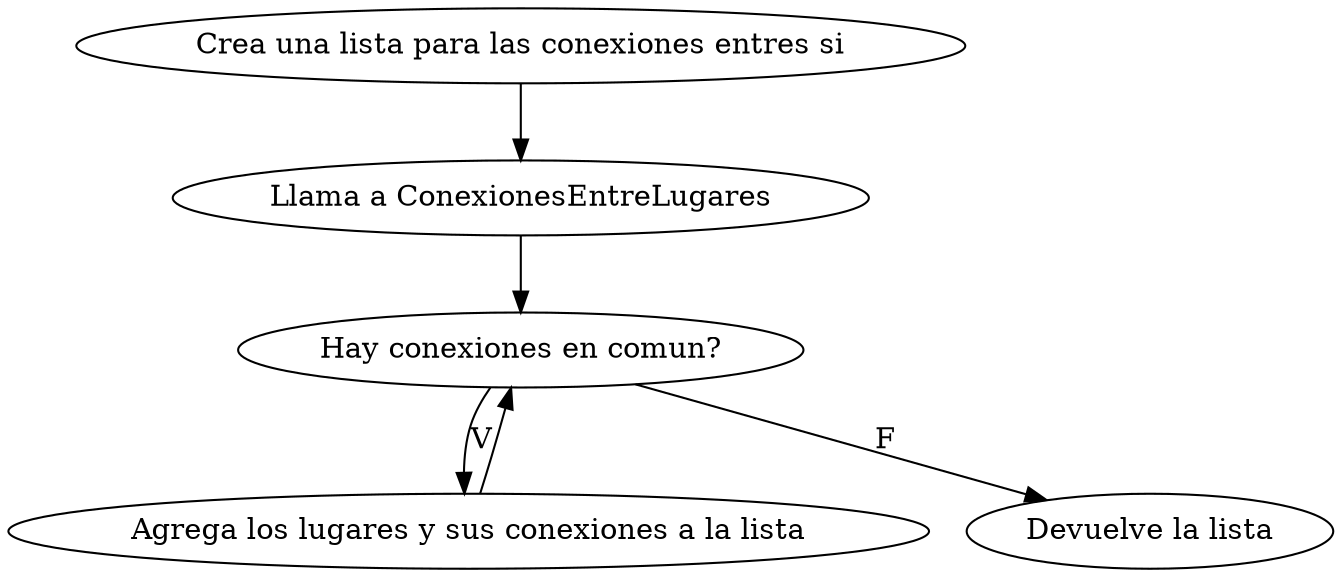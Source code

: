 digraph ConexionesLugares {
"Crea una lista para las conexiones entres si" -> "Llama a ConexionesEntreLugares";
"Llama a ConexionesEntreLugares" -> "Hay conexiones en comun?";
"Hay conexiones en comun?" -> "Agrega los lugares y sus conexiones a la lista" [label = "V"];
"Agrega los lugares y sus conexiones a la lista" -> "Hay conexiones en comun?";
"Hay conexiones en comun?" -> "Devuelve la lista" [label = "F"];
}